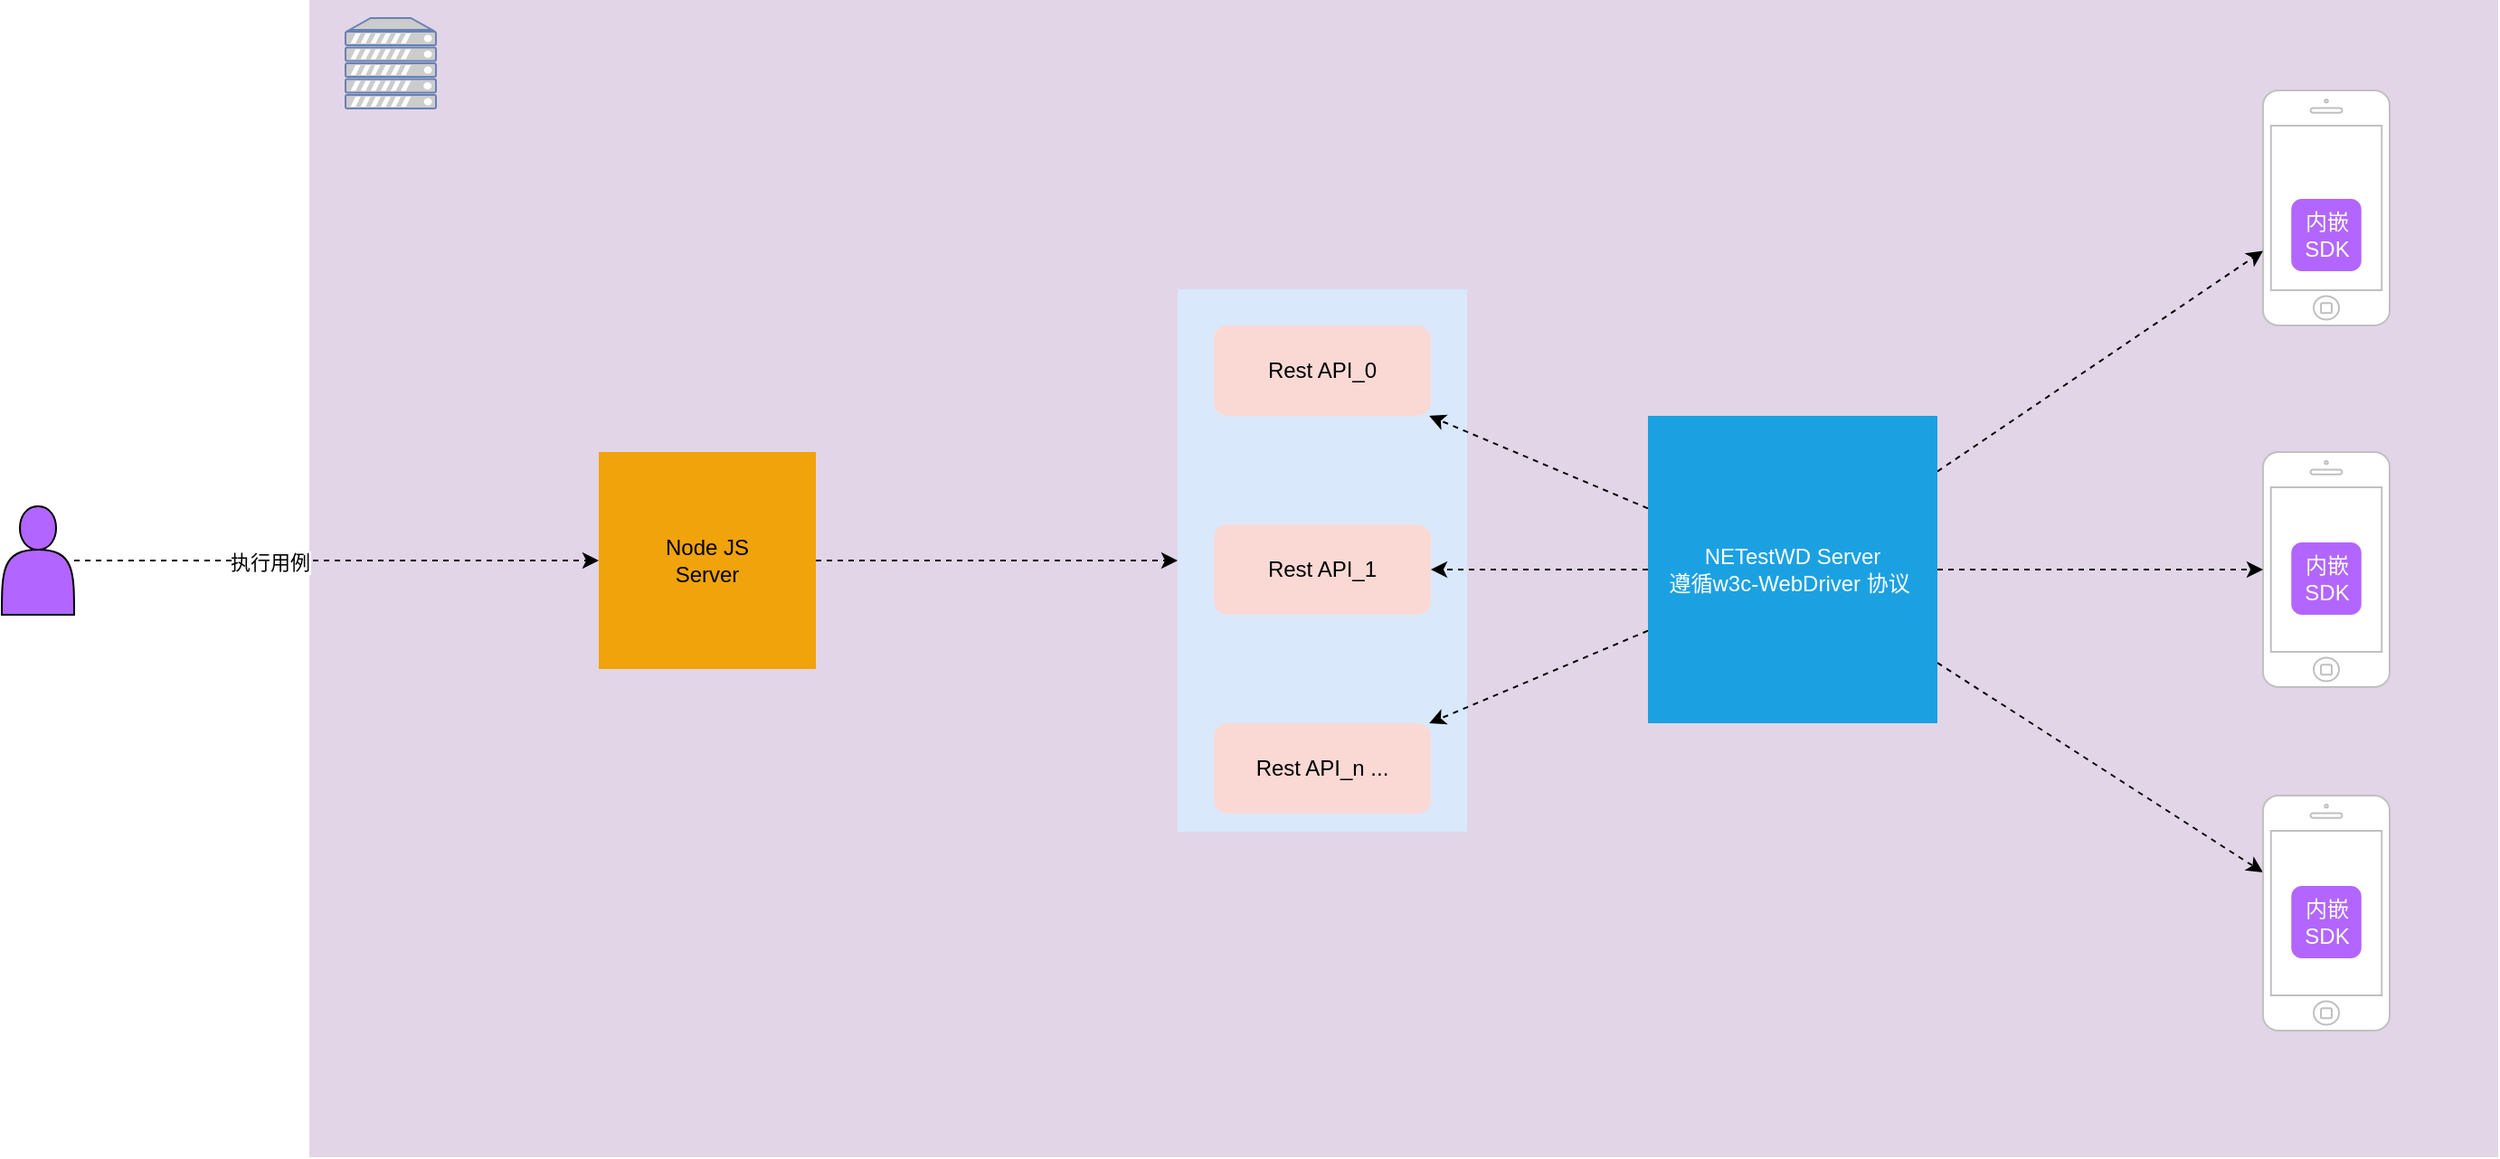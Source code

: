 <mxfile version="14.8.5" type="github">
  <diagram id="cVAvhTtTh0kWz4ZDLpcs" name="Page-1">
    <mxGraphModel dx="2566" dy="1030" grid="1" gridSize="10" guides="1" tooltips="1" connect="1" arrows="1" fold="1" page="1" pageScale="1" pageWidth="827" pageHeight="1169" math="0" shadow="0">
      <root>
        <mxCell id="0" />
        <mxCell id="1" parent="0" />
        <mxCell id="queUb4HfAiarSpXrlCLQ-7" value="" style="rounded=0;whiteSpace=wrap;html=1;labelBackgroundColor=none;fillColor=#e1d5e7;strokeColor=none;" vertex="1" parent="1">
          <mxGeometry x="-220" y="80" width="1210" height="640" as="geometry" />
        </mxCell>
        <mxCell id="queUb4HfAiarSpXrlCLQ-39" value="" style="rounded=0;whiteSpace=wrap;html=1;labelBackgroundColor=none;fillColor=#dae8fc;strokeColor=none;" vertex="1" parent="1">
          <mxGeometry x="260" y="240" width="160" height="300" as="geometry" />
        </mxCell>
        <mxCell id="queUb4HfAiarSpXrlCLQ-8" value="" style="fontColor=#0066CC;verticalAlign=top;verticalLabelPosition=bottom;labelPosition=center;align=center;html=1;outlineConnect=0;fillColor=#CCCCCC;strokeColor=#6881B3;gradientColor=none;gradientDirection=north;strokeWidth=2;shape=mxgraph.networks.server;labelBackgroundColor=none;" vertex="1" parent="1">
          <mxGeometry x="-200" y="90" width="50" height="50" as="geometry" />
        </mxCell>
        <mxCell id="queUb4HfAiarSpXrlCLQ-9" value="" style="html=1;verticalLabelPosition=bottom;labelBackgroundColor=none;verticalAlign=top;shadow=0;dashed=0;strokeWidth=1;shape=mxgraph.ios7.misc.iphone;strokeColor=#c0c0c0;fontColor=#FFFFFF;" vertex="1" parent="1">
          <mxGeometry x="860.01" y="130" width="70" height="130" as="geometry" />
        </mxCell>
        <mxCell id="queUb4HfAiarSpXrlCLQ-10" value="内嵌&lt;br&gt;SDK" style="rounded=1;whiteSpace=wrap;html=1;labelBackgroundColor=none;fontColor=#FFFFFF;strokeColor=none;fillColor=#B266FF;" vertex="1" parent="1">
          <mxGeometry x="875.62" y="190" width="38.75" height="40" as="geometry" />
        </mxCell>
        <mxCell id="queUb4HfAiarSpXrlCLQ-11" value="" style="html=1;verticalLabelPosition=bottom;labelBackgroundColor=none;verticalAlign=top;shadow=0;dashed=0;strokeWidth=1;shape=mxgraph.ios7.misc.iphone;strokeColor=#c0c0c0;fontColor=#FFFFFF;" vertex="1" parent="1">
          <mxGeometry x="860" y="330" width="70" height="130" as="geometry" />
        </mxCell>
        <mxCell id="queUb4HfAiarSpXrlCLQ-12" value="内嵌&lt;br&gt;SDK" style="rounded=1;whiteSpace=wrap;html=1;labelBackgroundColor=none;fontColor=#FFFFFF;strokeColor=none;fillColor=#B266FF;" vertex="1" parent="1">
          <mxGeometry x="875.63" y="380" width="38.75" height="40" as="geometry" />
        </mxCell>
        <mxCell id="queUb4HfAiarSpXrlCLQ-26" style="rounded=0;orthogonalLoop=1;jettySize=auto;html=1;fontColor=#FFFFFF;dashed=1;" edge="1" parent="1" source="queUb4HfAiarSpXrlCLQ-13" target="queUb4HfAiarSpXrlCLQ-22">
          <mxGeometry relative="1" as="geometry" />
        </mxCell>
        <mxCell id="queUb4HfAiarSpXrlCLQ-27" style="edgeStyle=none;rounded=0;orthogonalLoop=1;jettySize=auto;html=1;dashed=1;fontColor=#FFFFFF;" edge="1" parent="1" source="queUb4HfAiarSpXrlCLQ-13" target="queUb4HfAiarSpXrlCLQ-25">
          <mxGeometry relative="1" as="geometry" />
        </mxCell>
        <mxCell id="queUb4HfAiarSpXrlCLQ-28" style="edgeStyle=none;rounded=0;orthogonalLoop=1;jettySize=auto;html=1;dashed=1;fontColor=#FFFFFF;" edge="1" parent="1" source="queUb4HfAiarSpXrlCLQ-13" target="queUb4HfAiarSpXrlCLQ-24">
          <mxGeometry relative="1" as="geometry" />
        </mxCell>
        <mxCell id="queUb4HfAiarSpXrlCLQ-29" style="edgeStyle=none;rounded=0;orthogonalLoop=1;jettySize=auto;html=1;dashed=1;fontColor=#FFFFFF;" edge="1" parent="1" source="queUb4HfAiarSpXrlCLQ-13" target="queUb4HfAiarSpXrlCLQ-9">
          <mxGeometry relative="1" as="geometry" />
        </mxCell>
        <mxCell id="queUb4HfAiarSpXrlCLQ-30" style="edgeStyle=none;rounded=0;orthogonalLoop=1;jettySize=auto;html=1;dashed=1;fontColor=#FFFFFF;" edge="1" parent="1" source="queUb4HfAiarSpXrlCLQ-13" target="queUb4HfAiarSpXrlCLQ-11">
          <mxGeometry relative="1" as="geometry" />
        </mxCell>
        <mxCell id="queUb4HfAiarSpXrlCLQ-37" style="edgeStyle=none;rounded=0;orthogonalLoop=1;jettySize=auto;html=1;dashed=1;fontColor=#FFFFFF;" edge="1" parent="1" source="queUb4HfAiarSpXrlCLQ-13" target="queUb4HfAiarSpXrlCLQ-32">
          <mxGeometry relative="1" as="geometry" />
        </mxCell>
        <mxCell id="queUb4HfAiarSpXrlCLQ-13" value="NETestWD Server&lt;br&gt;遵循w3c-WebDriver 协议&amp;nbsp;" style="rounded=0;whiteSpace=wrap;html=1;labelBackgroundColor=none;fillColor=#1ba1e2;fontColor=#ffffff;strokeColor=none;" vertex="1" parent="1">
          <mxGeometry x="520" y="310" width="160" height="170" as="geometry" />
        </mxCell>
        <mxCell id="queUb4HfAiarSpXrlCLQ-22" value="Rest API_0" style="rounded=1;whiteSpace=wrap;html=1;labelBackgroundColor=none;fillColor=#fad9d5;strokeColor=none;" vertex="1" parent="1">
          <mxGeometry x="280" y="260" width="120" height="50" as="geometry" />
        </mxCell>
        <mxCell id="queUb4HfAiarSpXrlCLQ-24" value="Rest API_n ..." style="rounded=1;whiteSpace=wrap;html=1;labelBackgroundColor=none;fillColor=#fad9d5;strokeColor=none;" vertex="1" parent="1">
          <mxGeometry x="280" y="480" width="120" height="50" as="geometry" />
        </mxCell>
        <mxCell id="queUb4HfAiarSpXrlCLQ-25" value="Rest API_1" style="rounded=1;whiteSpace=wrap;html=1;labelBackgroundColor=none;fillColor=#fad9d5;strokeColor=none;" vertex="1" parent="1">
          <mxGeometry x="280" y="370" width="120" height="50" as="geometry" />
        </mxCell>
        <mxCell id="queUb4HfAiarSpXrlCLQ-32" value="" style="html=1;verticalLabelPosition=bottom;labelBackgroundColor=none;verticalAlign=top;shadow=0;dashed=0;strokeWidth=1;shape=mxgraph.ios7.misc.iphone;strokeColor=#c0c0c0;fontColor=#FFFFFF;" vertex="1" parent="1">
          <mxGeometry x="860.01" y="520" width="70" height="130" as="geometry" />
        </mxCell>
        <mxCell id="queUb4HfAiarSpXrlCLQ-33" value="内嵌&lt;br&gt;SDK" style="rounded=1;whiteSpace=wrap;html=1;labelBackgroundColor=none;fontColor=#FFFFFF;strokeColor=none;fillColor=#B266FF;" vertex="1" parent="1">
          <mxGeometry x="875.64" y="570" width="38.75" height="40" as="geometry" />
        </mxCell>
        <mxCell id="queUb4HfAiarSpXrlCLQ-40" style="edgeStyle=none;rounded=0;orthogonalLoop=1;jettySize=auto;html=1;dashed=1;fontColor=#FFFFFF;" edge="1" parent="1" source="queUb4HfAiarSpXrlCLQ-38" target="queUb4HfAiarSpXrlCLQ-39">
          <mxGeometry relative="1" as="geometry" />
        </mxCell>
        <mxCell id="queUb4HfAiarSpXrlCLQ-38" value="Node JS &lt;br&gt;Server" style="rounded=0;whiteSpace=wrap;html=1;labelBackgroundColor=none;fillColor=#f0a30a;fontColor=#000000;strokeColor=none;" vertex="1" parent="1">
          <mxGeometry x="-60" y="330" width="120" height="120" as="geometry" />
        </mxCell>
        <mxCell id="queUb4HfAiarSpXrlCLQ-42" style="edgeStyle=none;rounded=0;orthogonalLoop=1;jettySize=auto;html=1;dashed=1;fontColor=#FFFFFF;" edge="1" parent="1" source="queUb4HfAiarSpXrlCLQ-41" target="queUb4HfAiarSpXrlCLQ-38">
          <mxGeometry relative="1" as="geometry" />
        </mxCell>
        <mxCell id="queUb4HfAiarSpXrlCLQ-43" value="&lt;font color=&quot;#000000&quot;&gt;执行用例&lt;/font&gt;" style="edgeLabel;html=1;align=center;verticalAlign=middle;resizable=0;points=[];fontColor=#FFFFFF;" vertex="1" connectable="0" parent="queUb4HfAiarSpXrlCLQ-42">
          <mxGeometry x="-0.255" y="-1" relative="1" as="geometry">
            <mxPoint as="offset" />
          </mxGeometry>
        </mxCell>
        <mxCell id="queUb4HfAiarSpXrlCLQ-41" value="" style="shape=actor;whiteSpace=wrap;html=1;labelBackgroundColor=none;fontColor=#FFFFFF;fillColor=#B266FF;" vertex="1" parent="1">
          <mxGeometry x="-390" y="360" width="40" height="60" as="geometry" />
        </mxCell>
      </root>
    </mxGraphModel>
  </diagram>
</mxfile>
